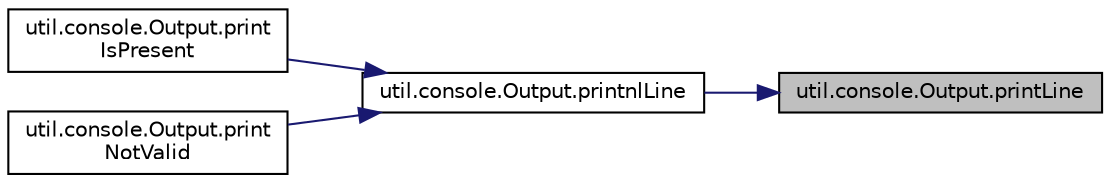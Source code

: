 digraph "util.console.Output.printLine"
{
 // LATEX_PDF_SIZE
  edge [fontname="Helvetica",fontsize="10",labelfontname="Helvetica",labelfontsize="10"];
  node [fontname="Helvetica",fontsize="10",shape=record];
  rankdir="RL";
  Node1 [label="util.console.Output.printLine",height=0.2,width=0.4,color="black", fillcolor="grey75", style="filled", fontcolor="black",tooltip="Stampa una stringa senza lineSeparator() finale."];
  Node1 -> Node2 [dir="back",color="midnightblue",fontsize="10",style="solid",fontname="Helvetica"];
  Node2 [label="util.console.Output.printnlLine",height=0.2,width=0.4,color="black", fillcolor="white", style="filled",URL="$d6/d42/a00043_a6b1a76d9376eec2fd317f184d9766404.html#a6b1a76d9376eec2fd317f184d9766404",tooltip="Stampa una stringa con lineSeparator() finale."];
  Node2 -> Node3 [dir="back",color="midnightblue",fontsize="10",style="solid",fontname="Helvetica"];
  Node3 [label="util.console.Output.print\lIsPresent",height=0.2,width=0.4,color="black", fillcolor="white", style="filled",URL="$d6/d42/a00043_a26e080b8931f2565df737f4f72f339be.html#a26e080b8931f2565df737f4f72f339be",tooltip="Stampa la stringa \"item + \" è già presente\"."];
  Node2 -> Node4 [dir="back",color="midnightblue",fontsize="10",style="solid",fontname="Helvetica"];
  Node4 [label="util.console.Output.print\lNotValid",height=0.2,width=0.4,color="black", fillcolor="white", style="filled",URL="$d6/d42/a00043_ab4003bc6dbc23767a8c0e605b85d5aa8.html#ab4003bc6dbc23767a8c0e605b85d5aa8",tooltip="Stampa la stringa \"input non valido\"."];
}
